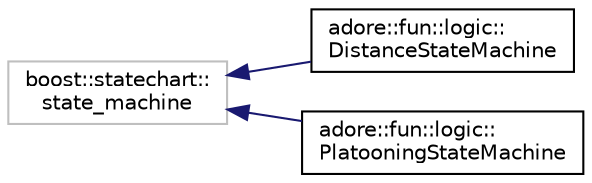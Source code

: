 digraph "Graphical Class Hierarchy"
{
 // LATEX_PDF_SIZE
  edge [fontname="Helvetica",fontsize="10",labelfontname="Helvetica",labelfontsize="10"];
  node [fontname="Helvetica",fontsize="10",shape=record];
  rankdir="LR";
  Node653 [label="boost::statechart::\lstate_machine",height=0.2,width=0.4,color="grey75", fillcolor="white", style="filled",tooltip=" "];
  Node653 -> Node0 [dir="back",color="midnightblue",fontsize="10",style="solid",fontname="Helvetica"];
  Node0 [label="adore::fun::logic::\lDistanceStateMachine",height=0.2,width=0.4,color="black", fillcolor="white", style="filled",URL="$structadore_1_1fun_1_1logic_1_1DistanceStateMachine.html",tooltip=" "];
  Node653 -> Node655 [dir="back",color="midnightblue",fontsize="10",style="solid",fontname="Helvetica"];
  Node655 [label="adore::fun::logic::\lPlatooningStateMachine",height=0.2,width=0.4,color="black", fillcolor="white", style="filled",URL="$structadore_1_1fun_1_1logic_1_1PlatooningStateMachine.html",tooltip=" "];
}
